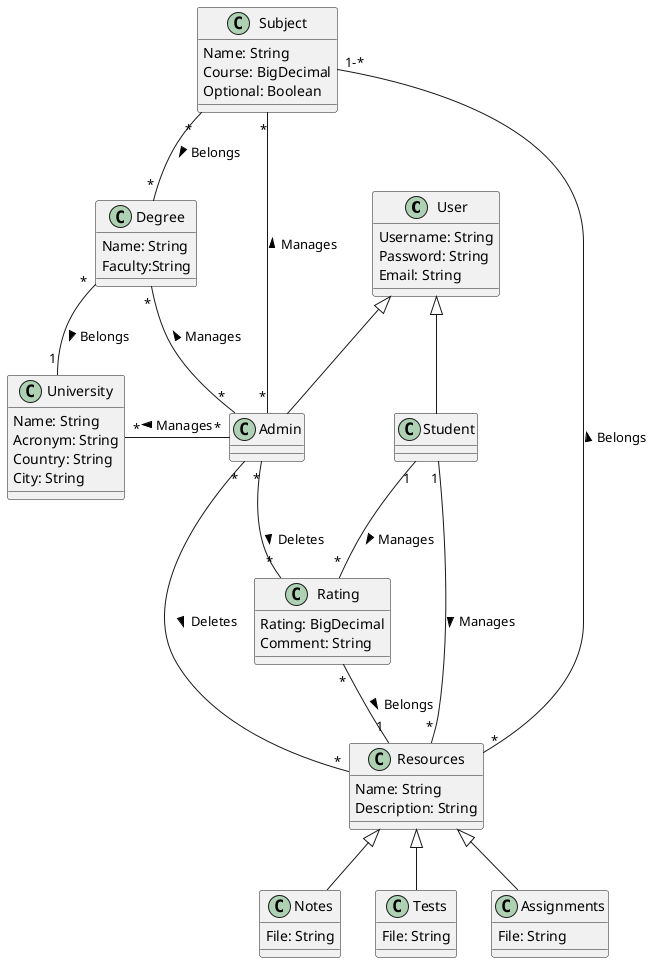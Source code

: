 @startuml
class User{
    Username: String
    Password: String
    Email: String
}

class Admin extends User{
}

class Student extends User{
}

class University{
    Name: String
    Acronym: String
    Country: String
    City: String
}

class Degree{
    Name: String
    Faculty:String
}

class Subject{
    Name: String
    Course: BigDecimal
    Optional: Boolean
}

class Resources{
    Name: String
    Description: String
}

class Notes extends Resources{
    File: String
}

class Tests extends Resources{
    File: String
}

class Assignments extends Resources{
    File: String
}

class Rating{
    Rating: BigDecimal
    Comment: String
}


Student "1" -- "*" Resources: Manages >
Student "1" -- "*" Rating: Manages >
Admin "*" --left-- "*" University: Manages >
Admin "*" --left-- "*" Degree: Manages >
Admin "*" --left-- "*" Subject: Manages >
Admin "*" -- "*" Resources: Deletes >
Admin "*" -- "*" Rating: Deletes >
Rating "*" -- "1" Resources: Belongs >
Resources "*" -- "1-*" Subject: Belongs >
Subject "*" -- "*" Degree: Belongs >
Degree "*" -- "1" University: Belongs >
@enduml